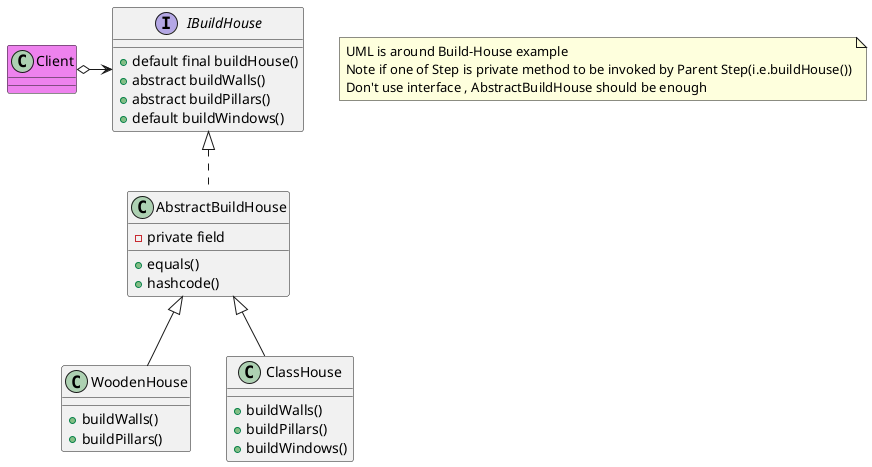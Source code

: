 @startuml
note as Note1
    UML is around Build-House example
    Note if one of Step is private method to be invoked by Parent Step(i.e.buildHouse())
    Don't use interface , AbstractBuildHouse should be enough
end note
class Client #violet
Client o-> IBuildHouse
interface IBuildHouse{
    + default final buildHouse()
    + abstract buildWalls()
    + abstract buildPillars()
    + default buildWindows()
}
class AbstractBuildHouse implements IBuildHouse{
    - private field
    + equals()
    + hashcode()
}
class WoodenHouse extends AbstractBuildHouse{
    + buildWalls()
    + buildPillars()
}
class ClassHouse extends AbstractBuildHouse{
    + buildWalls()
    + buildPillars()
    + buildWindows()
}
@enduml